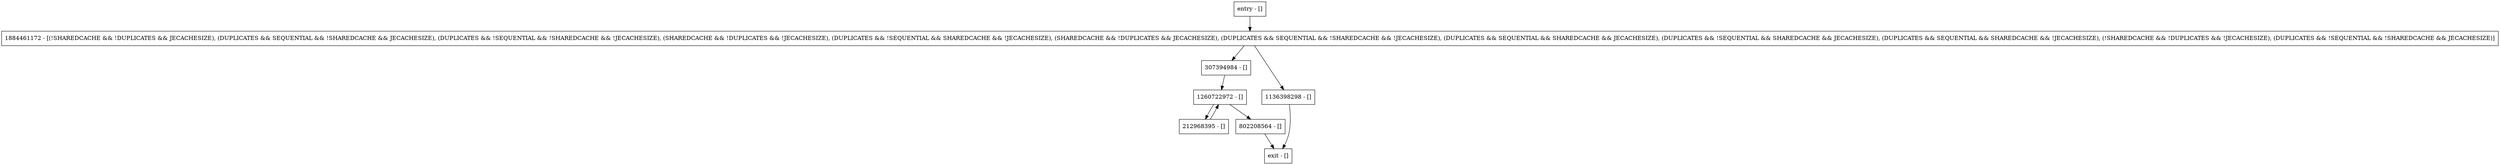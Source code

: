 digraph releaseNodeLadderLatches {
node [shape=record];
entry [label="entry - []"];
exit [label="exit - []"];
1260722972 [label="1260722972 - []"];
212968395 [label="212968395 - []"];
307394984 [label="307394984 - []"];
1884461172 [label="1884461172 - [(!SHAREDCACHE && !DUPLICATES && JECACHESIZE), (DUPLICATES && SEQUENTIAL && !SHAREDCACHE && JECACHESIZE), (DUPLICATES && !SEQUENTIAL && !SHAREDCACHE && !JECACHESIZE), (SHAREDCACHE && !DUPLICATES && !JECACHESIZE), (DUPLICATES && !SEQUENTIAL && SHAREDCACHE && !JECACHESIZE), (SHAREDCACHE && !DUPLICATES && JECACHESIZE), (DUPLICATES && SEQUENTIAL && !SHAREDCACHE && !JECACHESIZE), (DUPLICATES && SEQUENTIAL && SHAREDCACHE && JECACHESIZE), (DUPLICATES && !SEQUENTIAL && SHAREDCACHE && JECACHESIZE), (DUPLICATES && SEQUENTIAL && SHAREDCACHE && !JECACHESIZE), (!SHAREDCACHE && !DUPLICATES && !JECACHESIZE), (DUPLICATES && !SEQUENTIAL && !SHAREDCACHE && JECACHESIZE)]"];
1136398298 [label="1136398298 - []"];
802208564 [label="802208564 - []"];
entry;
exit;
entry -> 1884461172;
1260722972 -> 212968395;
1260722972 -> 802208564;
212968395 -> 1260722972;
307394984 -> 1260722972;
1884461172 -> 307394984;
1884461172 -> 1136398298;
1136398298 -> exit;
802208564 -> exit;
}

